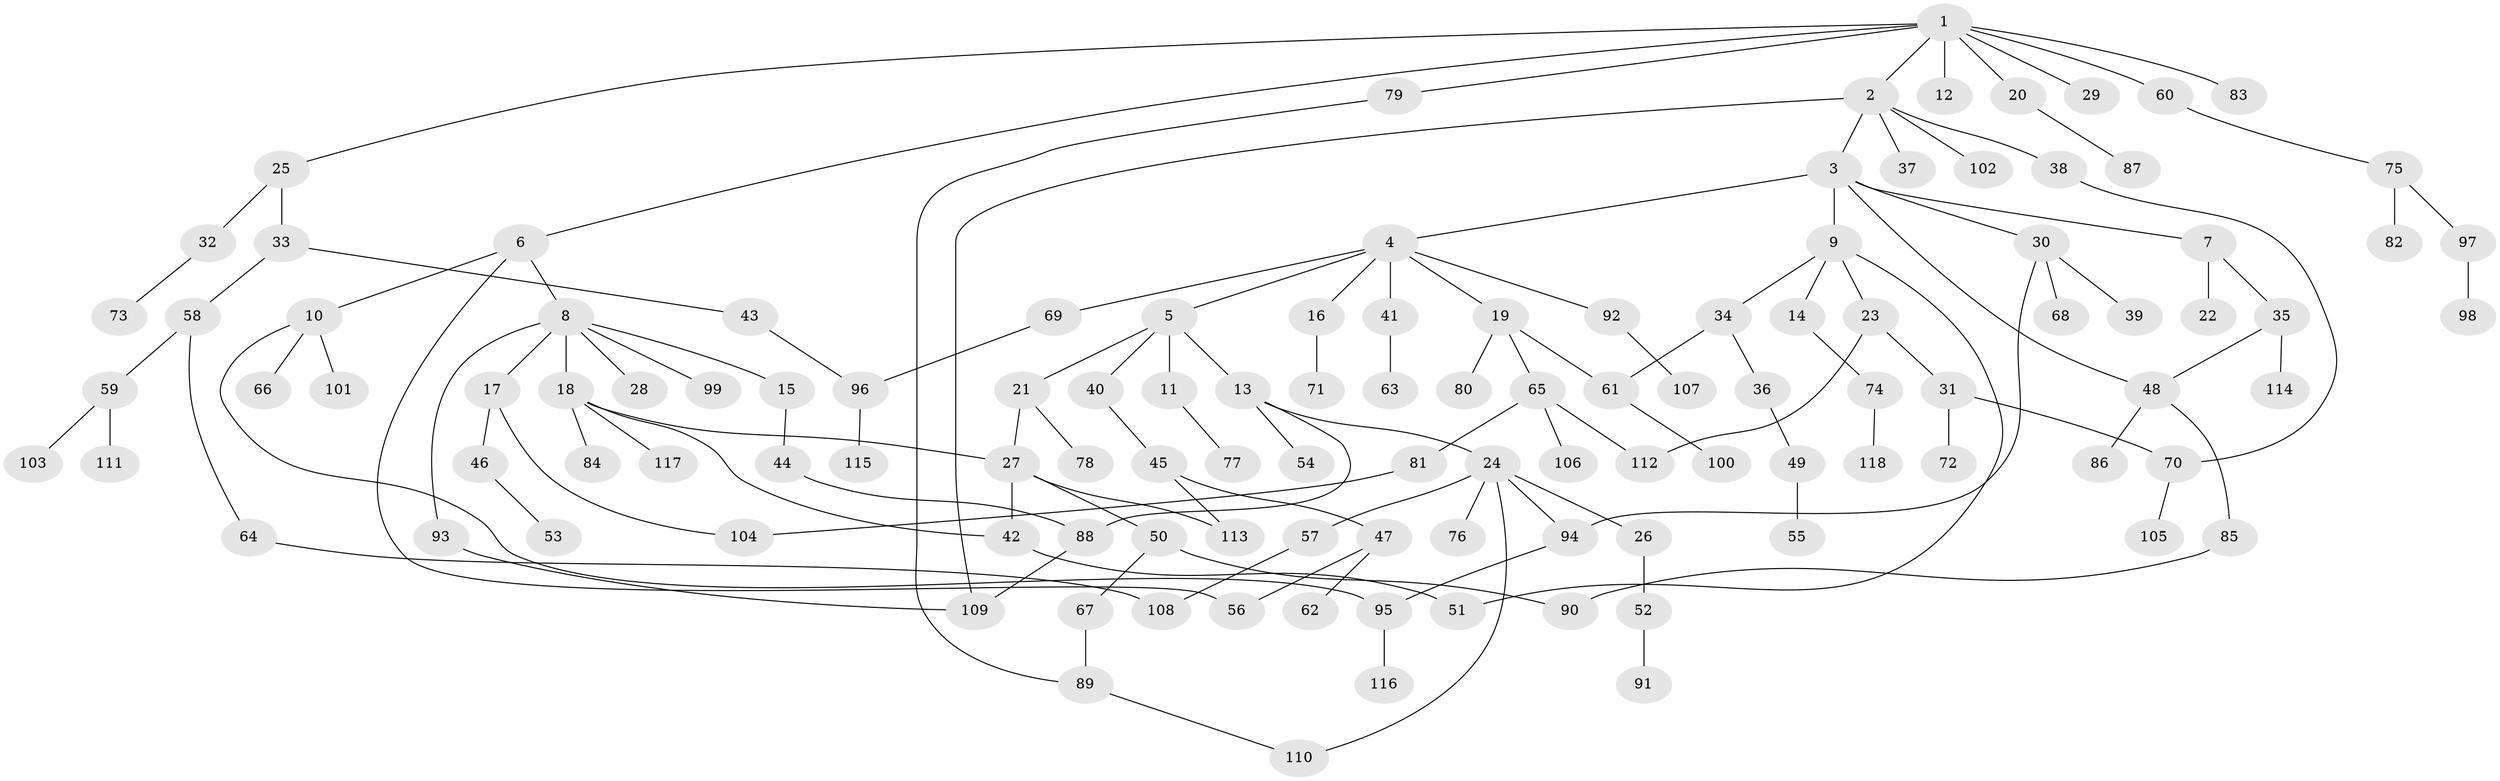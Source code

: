 // Generated by graph-tools (version 1.1) at 2025/25/03/09/25 03:25:31]
// undirected, 118 vertices, 137 edges
graph export_dot {
graph [start="1"]
  node [color=gray90,style=filled];
  1;
  2;
  3;
  4;
  5;
  6;
  7;
  8;
  9;
  10;
  11;
  12;
  13;
  14;
  15;
  16;
  17;
  18;
  19;
  20;
  21;
  22;
  23;
  24;
  25;
  26;
  27;
  28;
  29;
  30;
  31;
  32;
  33;
  34;
  35;
  36;
  37;
  38;
  39;
  40;
  41;
  42;
  43;
  44;
  45;
  46;
  47;
  48;
  49;
  50;
  51;
  52;
  53;
  54;
  55;
  56;
  57;
  58;
  59;
  60;
  61;
  62;
  63;
  64;
  65;
  66;
  67;
  68;
  69;
  70;
  71;
  72;
  73;
  74;
  75;
  76;
  77;
  78;
  79;
  80;
  81;
  82;
  83;
  84;
  85;
  86;
  87;
  88;
  89;
  90;
  91;
  92;
  93;
  94;
  95;
  96;
  97;
  98;
  99;
  100;
  101;
  102;
  103;
  104;
  105;
  106;
  107;
  108;
  109;
  110;
  111;
  112;
  113;
  114;
  115;
  116;
  117;
  118;
  1 -- 2;
  1 -- 6;
  1 -- 12;
  1 -- 20;
  1 -- 25;
  1 -- 29;
  1 -- 60;
  1 -- 79;
  1 -- 83;
  2 -- 3;
  2 -- 37;
  2 -- 38;
  2 -- 102;
  2 -- 109;
  3 -- 4;
  3 -- 7;
  3 -- 9;
  3 -- 30;
  3 -- 48;
  4 -- 5;
  4 -- 16;
  4 -- 19;
  4 -- 41;
  4 -- 69;
  4 -- 92;
  5 -- 11;
  5 -- 13;
  5 -- 21;
  5 -- 40;
  6 -- 8;
  6 -- 10;
  6 -- 56;
  7 -- 22;
  7 -- 35;
  8 -- 15;
  8 -- 17;
  8 -- 18;
  8 -- 28;
  8 -- 93;
  8 -- 99;
  9 -- 14;
  9 -- 23;
  9 -- 34;
  9 -- 51;
  10 -- 66;
  10 -- 95;
  10 -- 101;
  11 -- 77;
  13 -- 24;
  13 -- 54;
  13 -- 88;
  14 -- 74;
  15 -- 44;
  16 -- 71;
  17 -- 46;
  17 -- 104;
  18 -- 27;
  18 -- 84;
  18 -- 117;
  18 -- 42;
  19 -- 61;
  19 -- 65;
  19 -- 80;
  20 -- 87;
  21 -- 78;
  21 -- 27;
  23 -- 31;
  23 -- 112;
  24 -- 26;
  24 -- 57;
  24 -- 76;
  24 -- 110;
  24 -- 94;
  25 -- 32;
  25 -- 33;
  26 -- 52;
  27 -- 42;
  27 -- 50;
  27 -- 113;
  30 -- 39;
  30 -- 68;
  30 -- 94;
  31 -- 72;
  31 -- 70;
  32 -- 73;
  33 -- 43;
  33 -- 58;
  34 -- 36;
  34 -- 61;
  35 -- 114;
  35 -- 48;
  36 -- 49;
  38 -- 70;
  40 -- 45;
  41 -- 63;
  42 -- 51;
  43 -- 96;
  44 -- 88;
  45 -- 47;
  45 -- 113;
  46 -- 53;
  47 -- 56;
  47 -- 62;
  48 -- 85;
  48 -- 86;
  49 -- 55;
  50 -- 67;
  50 -- 90;
  52 -- 91;
  57 -- 108;
  58 -- 59;
  58 -- 64;
  59 -- 103;
  59 -- 111;
  60 -- 75;
  61 -- 100;
  64 -- 108;
  65 -- 81;
  65 -- 106;
  65 -- 112;
  67 -- 89;
  69 -- 96;
  70 -- 105;
  74 -- 118;
  75 -- 82;
  75 -- 97;
  79 -- 89;
  81 -- 104;
  85 -- 90;
  88 -- 109;
  89 -- 110;
  92 -- 107;
  93 -- 109;
  94 -- 95;
  95 -- 116;
  96 -- 115;
  97 -- 98;
}
